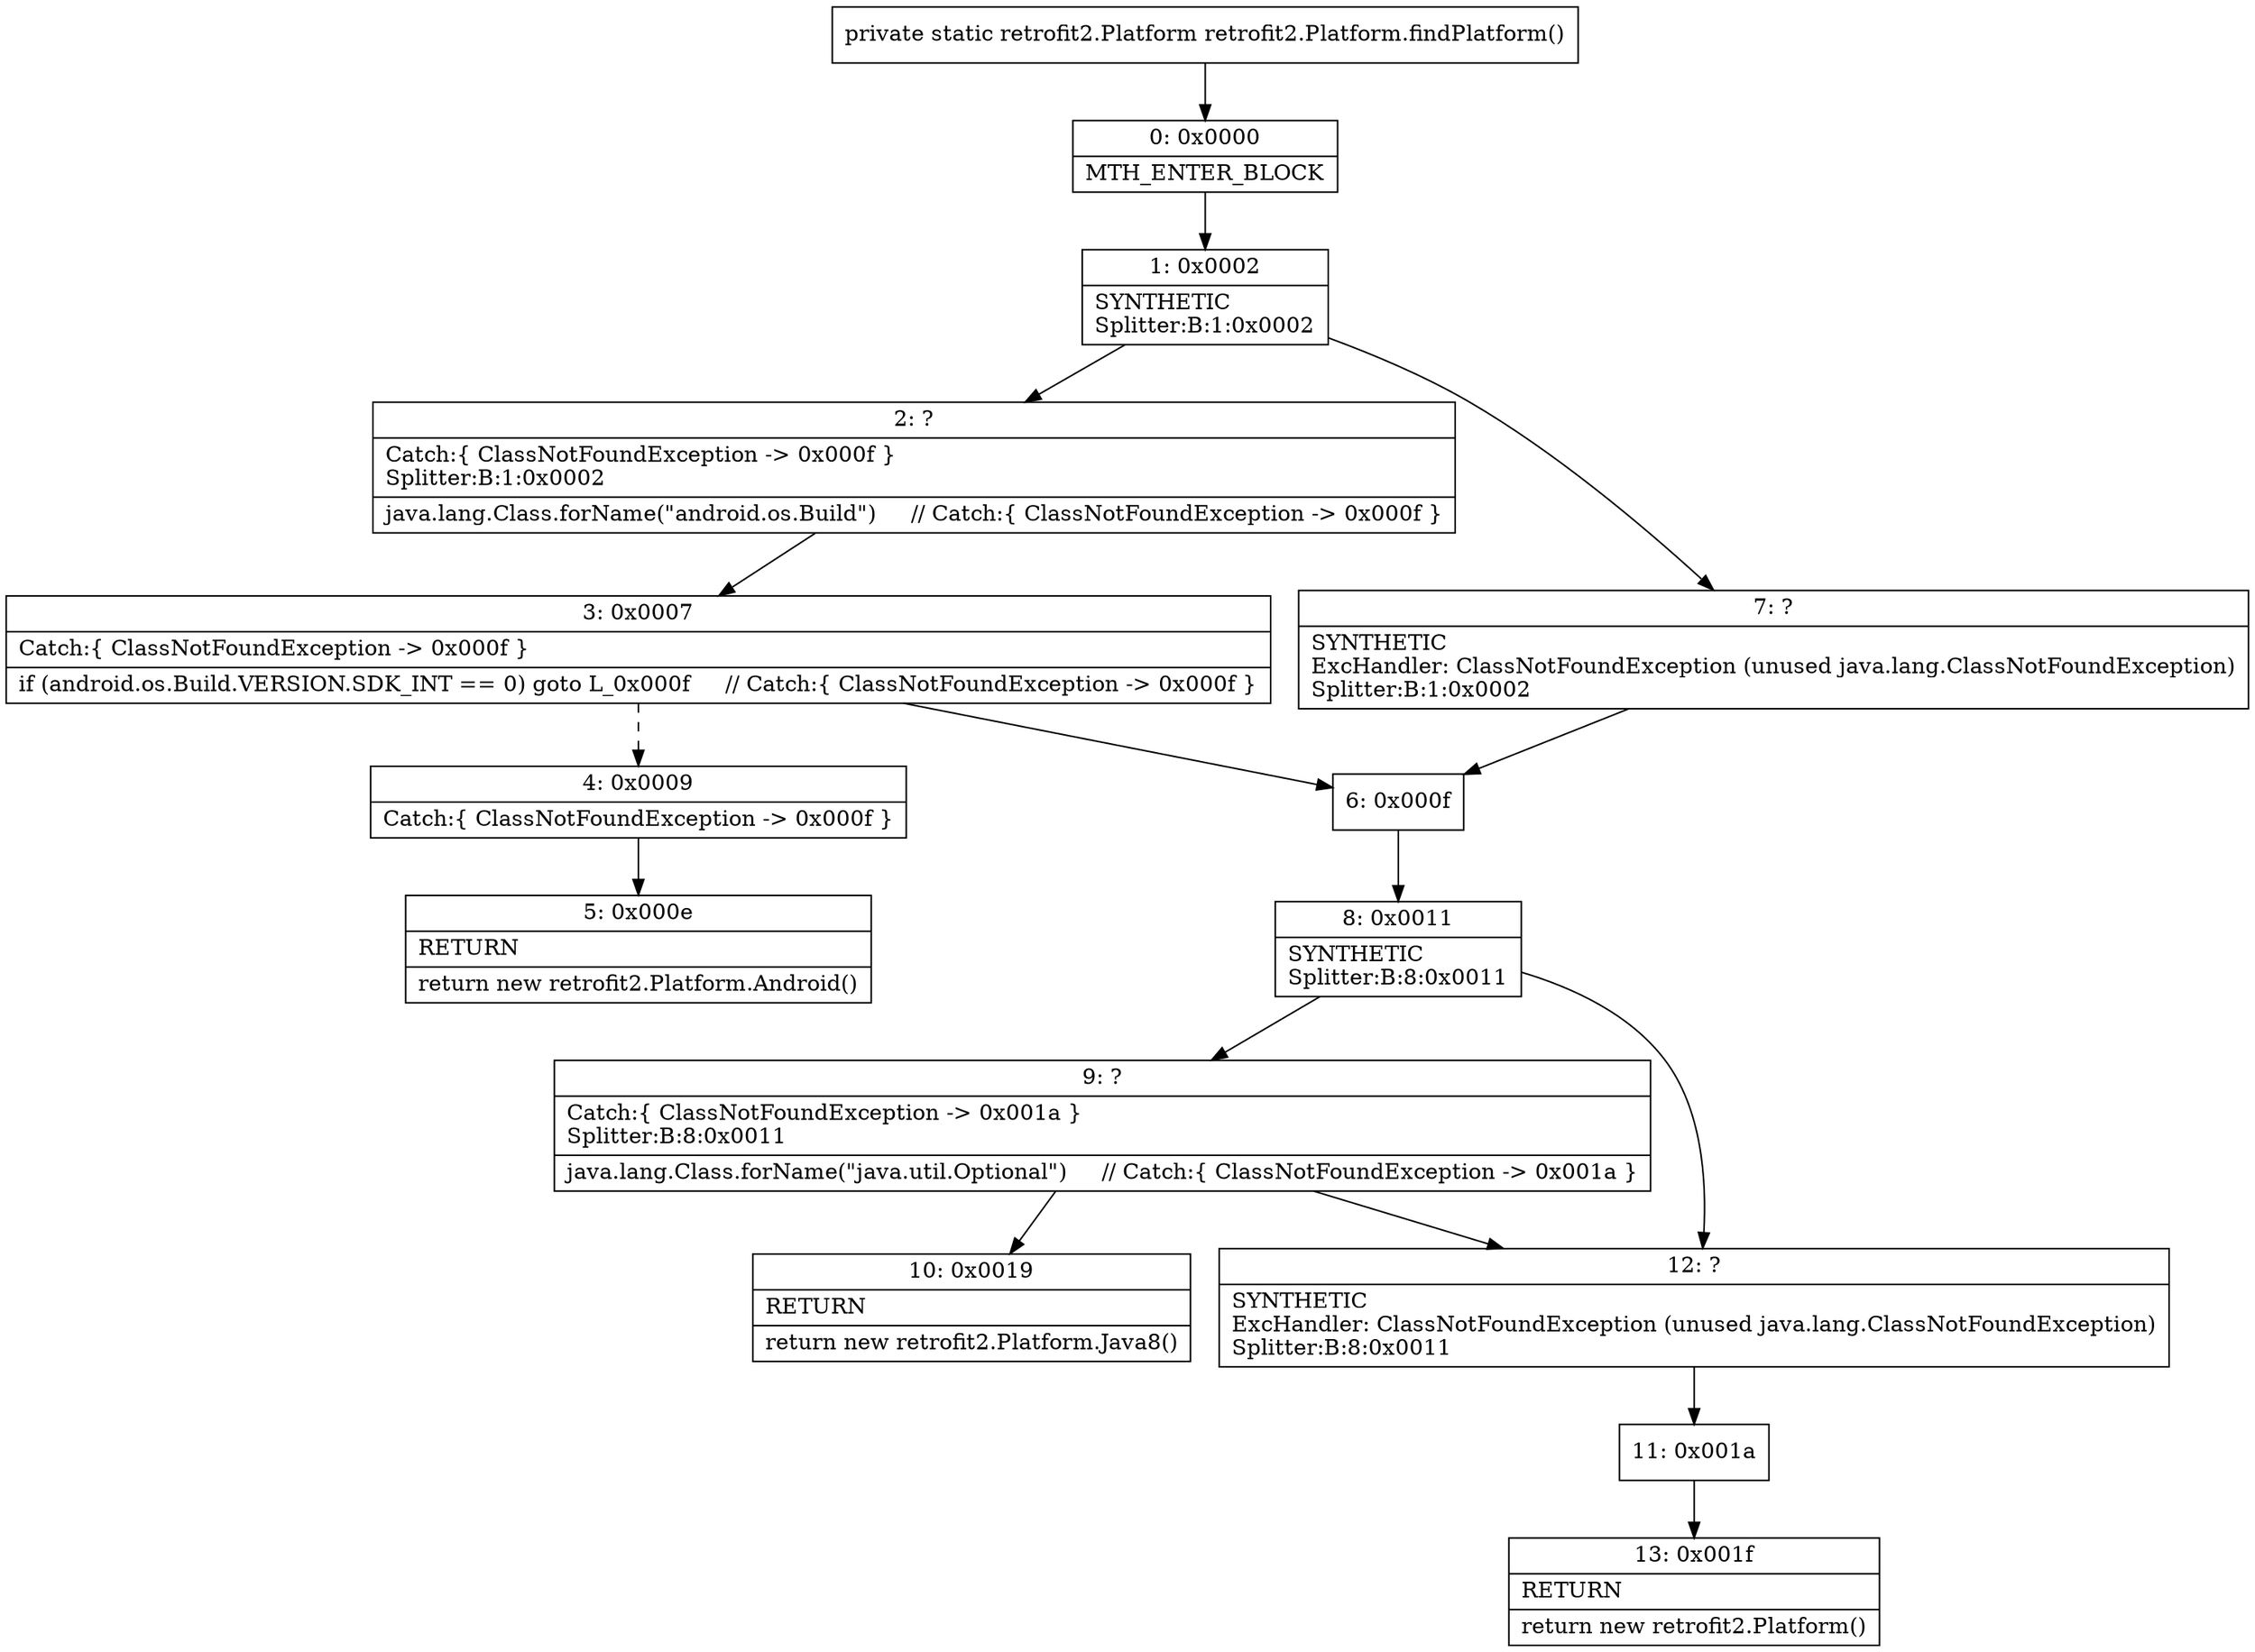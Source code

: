 digraph "CFG forretrofit2.Platform.findPlatform()Lretrofit2\/Platform;" {
Node_0 [shape=record,label="{0\:\ 0x0000|MTH_ENTER_BLOCK\l}"];
Node_1 [shape=record,label="{1\:\ 0x0002|SYNTHETIC\lSplitter:B:1:0x0002\l}"];
Node_2 [shape=record,label="{2\:\ ?|Catch:\{ ClassNotFoundException \-\> 0x000f \}\lSplitter:B:1:0x0002\l|java.lang.Class.forName(\"android.os.Build\")     \/\/ Catch:\{ ClassNotFoundException \-\> 0x000f \}\l}"];
Node_3 [shape=record,label="{3\:\ 0x0007|Catch:\{ ClassNotFoundException \-\> 0x000f \}\l|if (android.os.Build.VERSION.SDK_INT == 0) goto L_0x000f     \/\/ Catch:\{ ClassNotFoundException \-\> 0x000f \}\l}"];
Node_4 [shape=record,label="{4\:\ 0x0009|Catch:\{ ClassNotFoundException \-\> 0x000f \}\l}"];
Node_5 [shape=record,label="{5\:\ 0x000e|RETURN\l|return new retrofit2.Platform.Android()\l}"];
Node_6 [shape=record,label="{6\:\ 0x000f}"];
Node_7 [shape=record,label="{7\:\ ?|SYNTHETIC\lExcHandler: ClassNotFoundException (unused java.lang.ClassNotFoundException)\lSplitter:B:1:0x0002\l}"];
Node_8 [shape=record,label="{8\:\ 0x0011|SYNTHETIC\lSplitter:B:8:0x0011\l}"];
Node_9 [shape=record,label="{9\:\ ?|Catch:\{ ClassNotFoundException \-\> 0x001a \}\lSplitter:B:8:0x0011\l|java.lang.Class.forName(\"java.util.Optional\")     \/\/ Catch:\{ ClassNotFoundException \-\> 0x001a \}\l}"];
Node_10 [shape=record,label="{10\:\ 0x0019|RETURN\l|return new retrofit2.Platform.Java8()\l}"];
Node_11 [shape=record,label="{11\:\ 0x001a}"];
Node_12 [shape=record,label="{12\:\ ?|SYNTHETIC\lExcHandler: ClassNotFoundException (unused java.lang.ClassNotFoundException)\lSplitter:B:8:0x0011\l}"];
Node_13 [shape=record,label="{13\:\ 0x001f|RETURN\l|return new retrofit2.Platform()\l}"];
MethodNode[shape=record,label="{private static retrofit2.Platform retrofit2.Platform.findPlatform() }"];
MethodNode -> Node_0;
Node_0 -> Node_1;
Node_1 -> Node_2;
Node_1 -> Node_7;
Node_2 -> Node_3;
Node_3 -> Node_4[style=dashed];
Node_3 -> Node_6;
Node_4 -> Node_5;
Node_6 -> Node_8;
Node_7 -> Node_6;
Node_8 -> Node_9;
Node_8 -> Node_12;
Node_9 -> Node_10;
Node_9 -> Node_12;
Node_11 -> Node_13;
Node_12 -> Node_11;
}

